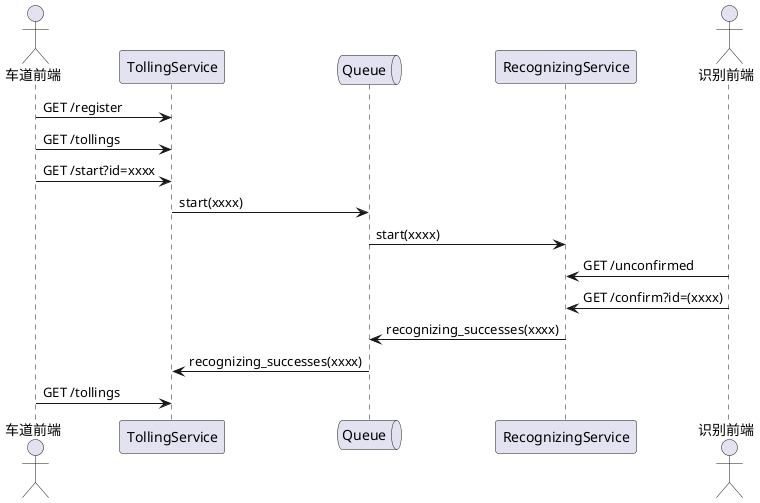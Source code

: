 @startuml
actor       车道前端      as uTolling
participant TollingService          as sTolling
queue       Queue                   as RabbitMQ
participant RecognizingService      as sRecognizing
actor       识别前端  as uRecognizing

uTolling -> sTolling : GET /register
uTolling -> sTolling : GET /tollings
uTolling -> sTolling : GET /start?id=xxxx
sTolling -> RabbitMQ : start(xxxx)
RabbitMQ -> sRecognizing : start(xxxx)
uRecognizing -> sRecognizing : GET /unconfirmed
uRecognizing -> sRecognizing : GET /confirm?id=(xxxx)
sRecognizing -> RabbitMQ : recognizing_successes(xxxx)
RabbitMQ -> sTolling : recognizing_successes(xxxx)
uTolling -> sTolling : GET /tollings

@enduml

